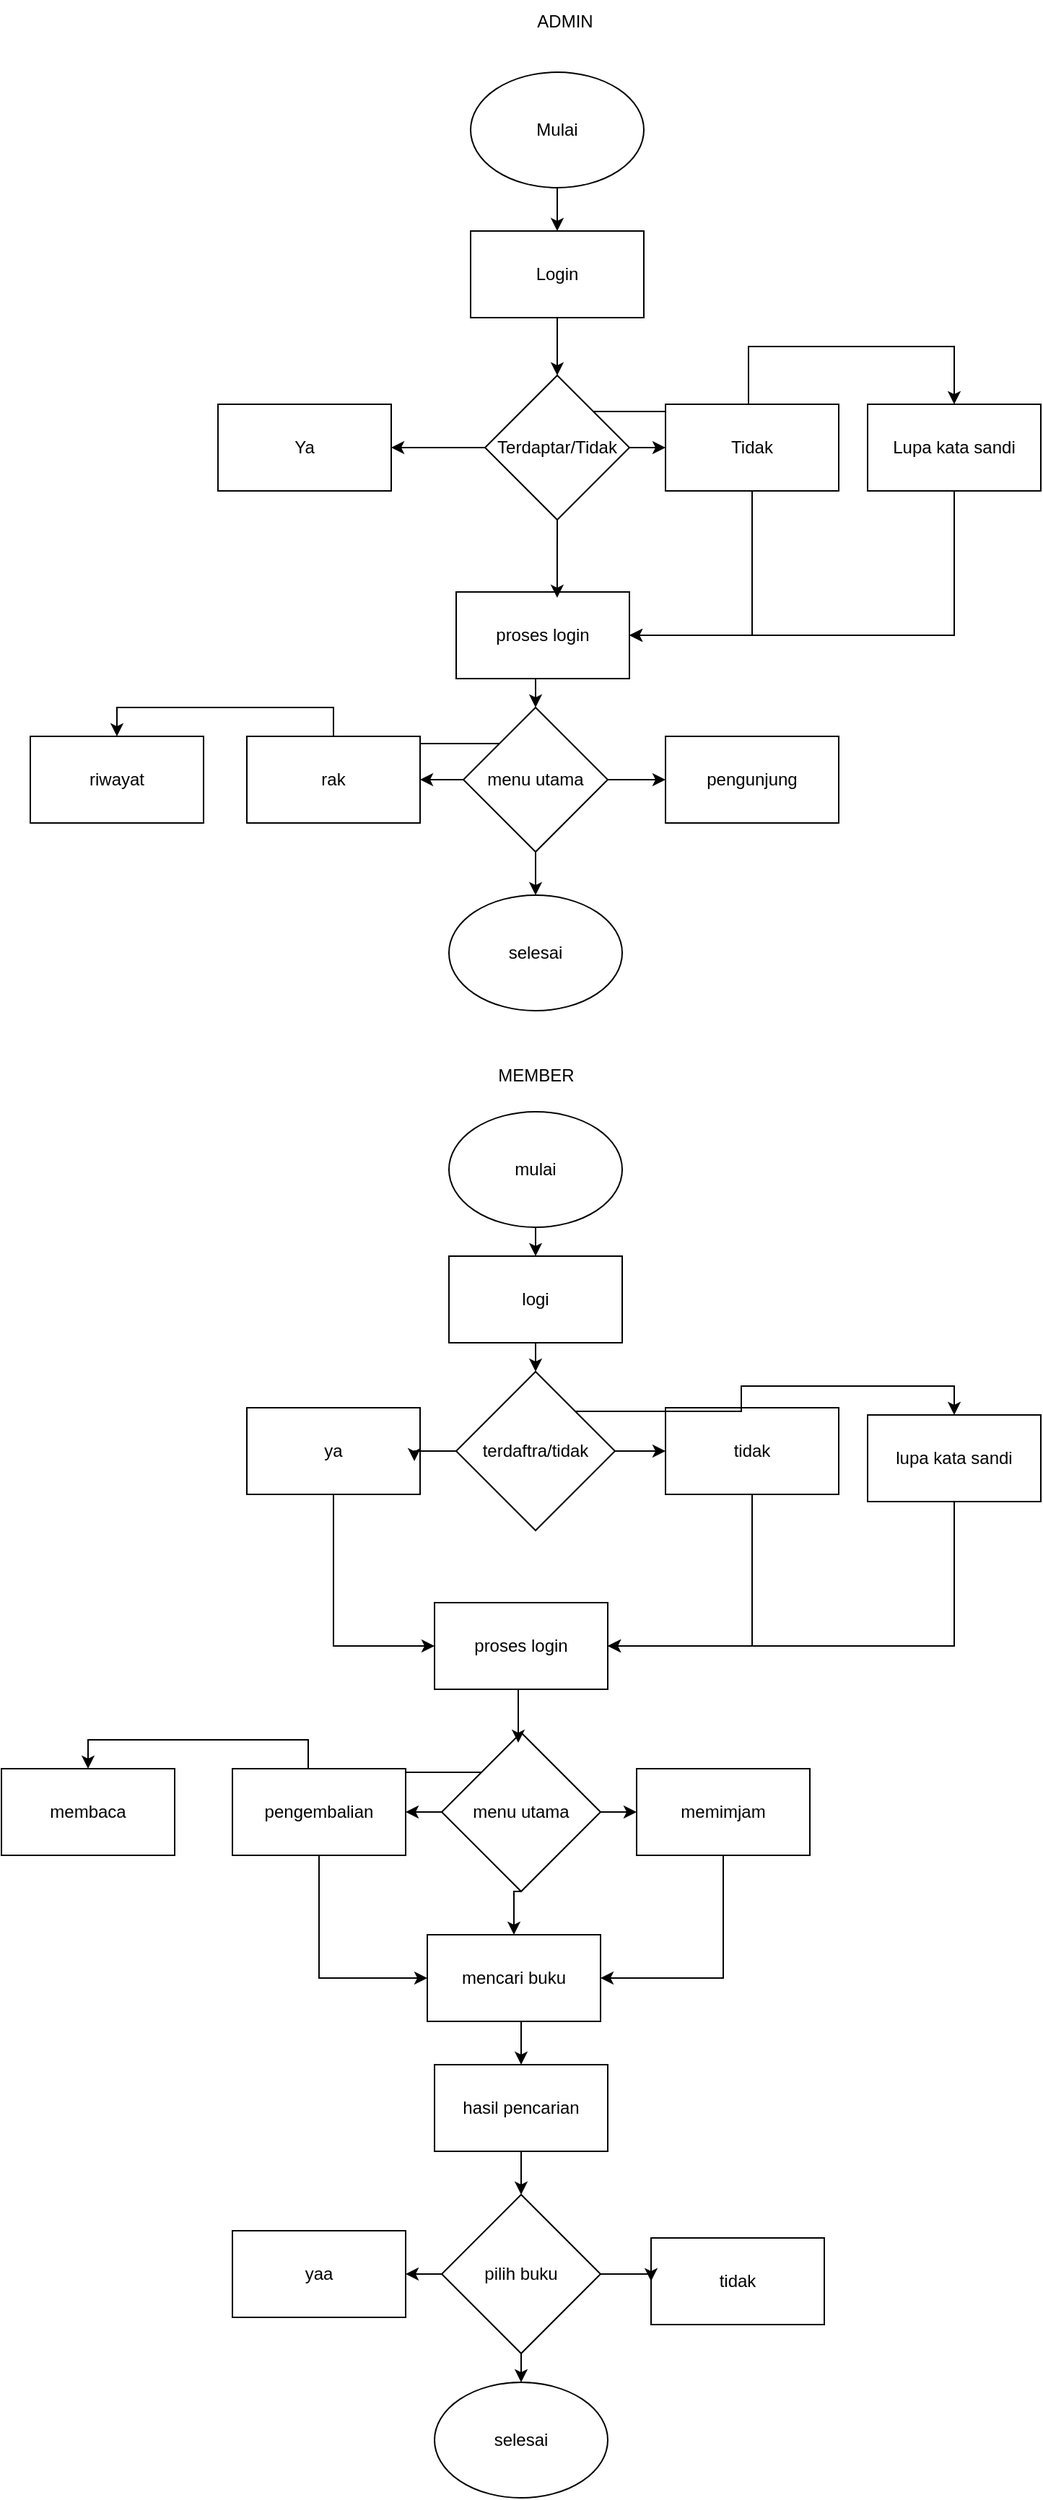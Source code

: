 <mxfile version="24.7.12">
  <diagram id="C5RBs43oDa-KdzZeNtuy" name="Page-1">
    <mxGraphModel dx="1434" dy="772" grid="1" gridSize="10" guides="1" tooltips="1" connect="1" arrows="1" fold="1" page="1" pageScale="1" pageWidth="827" pageHeight="1169" math="0" shadow="0">
      <root>
        <mxCell id="WIyWlLk6GJQsqaUBKTNV-0" />
        <mxCell id="WIyWlLk6GJQsqaUBKTNV-1" parent="WIyWlLk6GJQsqaUBKTNV-0" />
        <mxCell id="oKwuF4_4sGeXrzRO-QN0-12" style="edgeStyle=orthogonalEdgeStyle;rounded=0;orthogonalLoop=1;jettySize=auto;html=1;exitX=0.5;exitY=1;exitDx=0;exitDy=0;entryX=0.5;entryY=0;entryDx=0;entryDy=0;" edge="1" parent="WIyWlLk6GJQsqaUBKTNV-1" source="oKwuF4_4sGeXrzRO-QN0-0" target="oKwuF4_4sGeXrzRO-QN0-2">
          <mxGeometry relative="1" as="geometry" />
        </mxCell>
        <mxCell id="oKwuF4_4sGeXrzRO-QN0-0" value="Mulai" style="ellipse;whiteSpace=wrap;html=1;" vertex="1" parent="WIyWlLk6GJQsqaUBKTNV-1">
          <mxGeometry x="385" y="60" width="120" height="80" as="geometry" />
        </mxCell>
        <mxCell id="oKwuF4_4sGeXrzRO-QN0-1" value="Ya" style="rounded=0;whiteSpace=wrap;html=1;" vertex="1" parent="WIyWlLk6GJQsqaUBKTNV-1">
          <mxGeometry x="210" y="290" width="120" height="60" as="geometry" />
        </mxCell>
        <mxCell id="oKwuF4_4sGeXrzRO-QN0-13" style="edgeStyle=orthogonalEdgeStyle;rounded=0;orthogonalLoop=1;jettySize=auto;html=1;exitX=0.5;exitY=1;exitDx=0;exitDy=0;entryX=0.5;entryY=0;entryDx=0;entryDy=0;" edge="1" parent="WIyWlLk6GJQsqaUBKTNV-1" source="oKwuF4_4sGeXrzRO-QN0-2" target="oKwuF4_4sGeXrzRO-QN0-3">
          <mxGeometry relative="1" as="geometry" />
        </mxCell>
        <mxCell id="oKwuF4_4sGeXrzRO-QN0-2" value="Login" style="rounded=0;whiteSpace=wrap;html=1;" vertex="1" parent="WIyWlLk6GJQsqaUBKTNV-1">
          <mxGeometry x="385" y="170" width="120" height="60" as="geometry" />
        </mxCell>
        <mxCell id="oKwuF4_4sGeXrzRO-QN0-14" style="edgeStyle=orthogonalEdgeStyle;rounded=0;orthogonalLoop=1;jettySize=auto;html=1;exitX=1;exitY=0.5;exitDx=0;exitDy=0;entryX=0;entryY=0.5;entryDx=0;entryDy=0;" edge="1" parent="WIyWlLk6GJQsqaUBKTNV-1" source="oKwuF4_4sGeXrzRO-QN0-3" target="oKwuF4_4sGeXrzRO-QN0-4">
          <mxGeometry relative="1" as="geometry" />
        </mxCell>
        <mxCell id="oKwuF4_4sGeXrzRO-QN0-15" style="edgeStyle=orthogonalEdgeStyle;rounded=0;orthogonalLoop=1;jettySize=auto;html=1;exitX=0;exitY=0.5;exitDx=0;exitDy=0;entryX=1;entryY=0.5;entryDx=0;entryDy=0;" edge="1" parent="WIyWlLk6GJQsqaUBKTNV-1" source="oKwuF4_4sGeXrzRO-QN0-3" target="oKwuF4_4sGeXrzRO-QN0-1">
          <mxGeometry relative="1" as="geometry" />
        </mxCell>
        <mxCell id="oKwuF4_4sGeXrzRO-QN0-38" style="edgeStyle=orthogonalEdgeStyle;rounded=0;orthogonalLoop=1;jettySize=auto;html=1;exitX=1;exitY=0;exitDx=0;exitDy=0;entryX=0.5;entryY=0;entryDx=0;entryDy=0;" edge="1" parent="WIyWlLk6GJQsqaUBKTNV-1" source="oKwuF4_4sGeXrzRO-QN0-3" target="oKwuF4_4sGeXrzRO-QN0-6">
          <mxGeometry relative="1" as="geometry" />
        </mxCell>
        <mxCell id="oKwuF4_4sGeXrzRO-QN0-3" value="Terdaptar/Tidak" style="rhombus;whiteSpace=wrap;html=1;" vertex="1" parent="WIyWlLk6GJQsqaUBKTNV-1">
          <mxGeometry x="395" y="270" width="100" height="100" as="geometry" />
        </mxCell>
        <mxCell id="oKwuF4_4sGeXrzRO-QN0-39" style="edgeStyle=orthogonalEdgeStyle;rounded=0;orthogonalLoop=1;jettySize=auto;html=1;exitX=0.5;exitY=1;exitDx=0;exitDy=0;entryX=1;entryY=0.5;entryDx=0;entryDy=0;" edge="1" parent="WIyWlLk6GJQsqaUBKTNV-1" source="oKwuF4_4sGeXrzRO-QN0-4" target="oKwuF4_4sGeXrzRO-QN0-5">
          <mxGeometry relative="1" as="geometry" />
        </mxCell>
        <mxCell id="oKwuF4_4sGeXrzRO-QN0-4" value="Tidak" style="rounded=0;whiteSpace=wrap;html=1;" vertex="1" parent="WIyWlLk6GJQsqaUBKTNV-1">
          <mxGeometry x="520" y="290" width="120" height="60" as="geometry" />
        </mxCell>
        <mxCell id="oKwuF4_4sGeXrzRO-QN0-18" style="edgeStyle=orthogonalEdgeStyle;rounded=0;orthogonalLoop=1;jettySize=auto;html=1;exitX=0.5;exitY=1;exitDx=0;exitDy=0;entryX=0.5;entryY=0;entryDx=0;entryDy=0;" edge="1" parent="WIyWlLk6GJQsqaUBKTNV-1" source="oKwuF4_4sGeXrzRO-QN0-5" target="oKwuF4_4sGeXrzRO-QN0-8">
          <mxGeometry relative="1" as="geometry" />
        </mxCell>
        <mxCell id="oKwuF4_4sGeXrzRO-QN0-5" value="proses login" style="rounded=0;whiteSpace=wrap;html=1;" vertex="1" parent="WIyWlLk6GJQsqaUBKTNV-1">
          <mxGeometry x="375" y="420" width="120" height="60" as="geometry" />
        </mxCell>
        <mxCell id="oKwuF4_4sGeXrzRO-QN0-40" style="edgeStyle=orthogonalEdgeStyle;rounded=0;orthogonalLoop=1;jettySize=auto;html=1;exitX=0.5;exitY=1;exitDx=0;exitDy=0;entryX=1;entryY=0.5;entryDx=0;entryDy=0;" edge="1" parent="WIyWlLk6GJQsqaUBKTNV-1" source="oKwuF4_4sGeXrzRO-QN0-6" target="oKwuF4_4sGeXrzRO-QN0-5">
          <mxGeometry relative="1" as="geometry" />
        </mxCell>
        <mxCell id="oKwuF4_4sGeXrzRO-QN0-6" value="Lupa kata sandi" style="rounded=0;whiteSpace=wrap;html=1;" vertex="1" parent="WIyWlLk6GJQsqaUBKTNV-1">
          <mxGeometry x="660" y="290" width="120" height="60" as="geometry" />
        </mxCell>
        <mxCell id="oKwuF4_4sGeXrzRO-QN0-7" value="riwayat" style="rounded=0;whiteSpace=wrap;html=1;" vertex="1" parent="WIyWlLk6GJQsqaUBKTNV-1">
          <mxGeometry x="80" y="520" width="120" height="60" as="geometry" />
        </mxCell>
        <mxCell id="oKwuF4_4sGeXrzRO-QN0-19" style="edgeStyle=orthogonalEdgeStyle;rounded=0;orthogonalLoop=1;jettySize=auto;html=1;exitX=1;exitY=0.5;exitDx=0;exitDy=0;" edge="1" parent="WIyWlLk6GJQsqaUBKTNV-1" source="oKwuF4_4sGeXrzRO-QN0-8" target="oKwuF4_4sGeXrzRO-QN0-9">
          <mxGeometry relative="1" as="geometry" />
        </mxCell>
        <mxCell id="oKwuF4_4sGeXrzRO-QN0-20" style="edgeStyle=orthogonalEdgeStyle;rounded=0;orthogonalLoop=1;jettySize=auto;html=1;exitX=0;exitY=0.5;exitDx=0;exitDy=0;" edge="1" parent="WIyWlLk6GJQsqaUBKTNV-1" source="oKwuF4_4sGeXrzRO-QN0-8" target="oKwuF4_4sGeXrzRO-QN0-10">
          <mxGeometry relative="1" as="geometry" />
        </mxCell>
        <mxCell id="oKwuF4_4sGeXrzRO-QN0-21" style="edgeStyle=orthogonalEdgeStyle;rounded=0;orthogonalLoop=1;jettySize=auto;html=1;exitX=0.5;exitY=1;exitDx=0;exitDy=0;entryX=0.5;entryY=0;entryDx=0;entryDy=0;" edge="1" parent="WIyWlLk6GJQsqaUBKTNV-1" source="oKwuF4_4sGeXrzRO-QN0-8" target="oKwuF4_4sGeXrzRO-QN0-11">
          <mxGeometry relative="1" as="geometry" />
        </mxCell>
        <mxCell id="oKwuF4_4sGeXrzRO-QN0-22" style="edgeStyle=orthogonalEdgeStyle;rounded=0;orthogonalLoop=1;jettySize=auto;html=1;exitX=0;exitY=0;exitDx=0;exitDy=0;entryX=0.5;entryY=0;entryDx=0;entryDy=0;" edge="1" parent="WIyWlLk6GJQsqaUBKTNV-1" source="oKwuF4_4sGeXrzRO-QN0-8" target="oKwuF4_4sGeXrzRO-QN0-7">
          <mxGeometry relative="1" as="geometry" />
        </mxCell>
        <mxCell id="oKwuF4_4sGeXrzRO-QN0-8" value="menu utama" style="rhombus;whiteSpace=wrap;html=1;" vertex="1" parent="WIyWlLk6GJQsqaUBKTNV-1">
          <mxGeometry x="380" y="500" width="100" height="100" as="geometry" />
        </mxCell>
        <mxCell id="oKwuF4_4sGeXrzRO-QN0-9" value="pengunjung" style="rounded=0;whiteSpace=wrap;html=1;" vertex="1" parent="WIyWlLk6GJQsqaUBKTNV-1">
          <mxGeometry x="520" y="520" width="120" height="60" as="geometry" />
        </mxCell>
        <mxCell id="oKwuF4_4sGeXrzRO-QN0-10" value="rak" style="rounded=0;whiteSpace=wrap;html=1;" vertex="1" parent="WIyWlLk6GJQsqaUBKTNV-1">
          <mxGeometry x="230" y="520" width="120" height="60" as="geometry" />
        </mxCell>
        <mxCell id="oKwuF4_4sGeXrzRO-QN0-11" value="selesai" style="ellipse;whiteSpace=wrap;html=1;" vertex="1" parent="WIyWlLk6GJQsqaUBKTNV-1">
          <mxGeometry x="370" y="630" width="120" height="80" as="geometry" />
        </mxCell>
        <mxCell id="oKwuF4_4sGeXrzRO-QN0-16" style="edgeStyle=orthogonalEdgeStyle;rounded=0;orthogonalLoop=1;jettySize=auto;html=1;exitX=0.5;exitY=1;exitDx=0;exitDy=0;entryX=0.583;entryY=0.067;entryDx=0;entryDy=0;entryPerimeter=0;" edge="1" parent="WIyWlLk6GJQsqaUBKTNV-1" source="oKwuF4_4sGeXrzRO-QN0-3" target="oKwuF4_4sGeXrzRO-QN0-5">
          <mxGeometry relative="1" as="geometry" />
        </mxCell>
        <mxCell id="oKwuF4_4sGeXrzRO-QN0-43" style="edgeStyle=orthogonalEdgeStyle;rounded=0;orthogonalLoop=1;jettySize=auto;html=1;exitX=0.5;exitY=1;exitDx=0;exitDy=0;entryX=0.5;entryY=0;entryDx=0;entryDy=0;" edge="1" parent="WIyWlLk6GJQsqaUBKTNV-1" source="oKwuF4_4sGeXrzRO-QN0-23" target="oKwuF4_4sGeXrzRO-QN0-25">
          <mxGeometry relative="1" as="geometry" />
        </mxCell>
        <mxCell id="oKwuF4_4sGeXrzRO-QN0-23" value="mulai" style="ellipse;whiteSpace=wrap;html=1;" vertex="1" parent="WIyWlLk6GJQsqaUBKTNV-1">
          <mxGeometry x="370" y="780" width="120" height="80" as="geometry" />
        </mxCell>
        <mxCell id="oKwuF4_4sGeXrzRO-QN0-41" style="edgeStyle=orthogonalEdgeStyle;rounded=0;orthogonalLoop=1;jettySize=auto;html=1;exitX=0.5;exitY=1;exitDx=0;exitDy=0;entryX=1;entryY=0.5;entryDx=0;entryDy=0;" edge="1" parent="WIyWlLk6GJQsqaUBKTNV-1" source="oKwuF4_4sGeXrzRO-QN0-24" target="oKwuF4_4sGeXrzRO-QN0-31">
          <mxGeometry relative="1" as="geometry" />
        </mxCell>
        <mxCell id="oKwuF4_4sGeXrzRO-QN0-24" value="tidak" style="rounded=0;whiteSpace=wrap;html=1;" vertex="1" parent="WIyWlLk6GJQsqaUBKTNV-1">
          <mxGeometry x="520" y="985" width="120" height="60" as="geometry" />
        </mxCell>
        <mxCell id="oKwuF4_4sGeXrzRO-QN0-44" style="edgeStyle=orthogonalEdgeStyle;rounded=0;orthogonalLoop=1;jettySize=auto;html=1;exitX=0.5;exitY=1;exitDx=0;exitDy=0;entryX=0.5;entryY=0;entryDx=0;entryDy=0;" edge="1" parent="WIyWlLk6GJQsqaUBKTNV-1" source="oKwuF4_4sGeXrzRO-QN0-25" target="oKwuF4_4sGeXrzRO-QN0-28">
          <mxGeometry relative="1" as="geometry" />
        </mxCell>
        <mxCell id="oKwuF4_4sGeXrzRO-QN0-25" value="logi" style="rounded=0;whiteSpace=wrap;html=1;" vertex="1" parent="WIyWlLk6GJQsqaUBKTNV-1">
          <mxGeometry x="370" y="880" width="120" height="60" as="geometry" />
        </mxCell>
        <mxCell id="oKwuF4_4sGeXrzRO-QN0-42" style="edgeStyle=orthogonalEdgeStyle;rounded=0;orthogonalLoop=1;jettySize=auto;html=1;exitX=0.5;exitY=1;exitDx=0;exitDy=0;entryX=1;entryY=0.5;entryDx=0;entryDy=0;" edge="1" parent="WIyWlLk6GJQsqaUBKTNV-1" source="oKwuF4_4sGeXrzRO-QN0-26" target="oKwuF4_4sGeXrzRO-QN0-31">
          <mxGeometry relative="1" as="geometry" />
        </mxCell>
        <mxCell id="oKwuF4_4sGeXrzRO-QN0-26" value="lupa kata sandi" style="rounded=0;whiteSpace=wrap;html=1;" vertex="1" parent="WIyWlLk6GJQsqaUBKTNV-1">
          <mxGeometry x="660" y="990" width="120" height="60" as="geometry" />
        </mxCell>
        <mxCell id="oKwuF4_4sGeXrzRO-QN0-45" style="edgeStyle=orthogonalEdgeStyle;rounded=0;orthogonalLoop=1;jettySize=auto;html=1;exitX=0.5;exitY=1;exitDx=0;exitDy=0;entryX=0;entryY=0.5;entryDx=0;entryDy=0;" edge="1" parent="WIyWlLk6GJQsqaUBKTNV-1" source="oKwuF4_4sGeXrzRO-QN0-27" target="oKwuF4_4sGeXrzRO-QN0-31">
          <mxGeometry relative="1" as="geometry" />
        </mxCell>
        <mxCell id="oKwuF4_4sGeXrzRO-QN0-27" value="ya" style="rounded=0;whiteSpace=wrap;html=1;" vertex="1" parent="WIyWlLk6GJQsqaUBKTNV-1">
          <mxGeometry x="230" y="985" width="120" height="60" as="geometry" />
        </mxCell>
        <mxCell id="oKwuF4_4sGeXrzRO-QN0-35" style="edgeStyle=orthogonalEdgeStyle;rounded=0;orthogonalLoop=1;jettySize=auto;html=1;exitX=1;exitY=0.5;exitDx=0;exitDy=0;" edge="1" parent="WIyWlLk6GJQsqaUBKTNV-1" source="oKwuF4_4sGeXrzRO-QN0-28" target="oKwuF4_4sGeXrzRO-QN0-24">
          <mxGeometry relative="1" as="geometry" />
        </mxCell>
        <mxCell id="oKwuF4_4sGeXrzRO-QN0-37" style="edgeStyle=orthogonalEdgeStyle;rounded=0;orthogonalLoop=1;jettySize=auto;html=1;exitX=1;exitY=0;exitDx=0;exitDy=0;entryX=0.5;entryY=0;entryDx=0;entryDy=0;" edge="1" parent="WIyWlLk6GJQsqaUBKTNV-1" source="oKwuF4_4sGeXrzRO-QN0-28" target="oKwuF4_4sGeXrzRO-QN0-26">
          <mxGeometry relative="1" as="geometry" />
        </mxCell>
        <mxCell id="oKwuF4_4sGeXrzRO-QN0-28" value="terdaftra/tidak" style="rhombus;whiteSpace=wrap;html=1;" vertex="1" parent="WIyWlLk6GJQsqaUBKTNV-1">
          <mxGeometry x="375" y="960" width="110" height="110" as="geometry" />
        </mxCell>
        <mxCell id="oKwuF4_4sGeXrzRO-QN0-31" value="proses login" style="rounded=0;whiteSpace=wrap;html=1;" vertex="1" parent="WIyWlLk6GJQsqaUBKTNV-1">
          <mxGeometry x="360" y="1120" width="120" height="60" as="geometry" />
        </mxCell>
        <mxCell id="oKwuF4_4sGeXrzRO-QN0-49" style="edgeStyle=orthogonalEdgeStyle;rounded=0;orthogonalLoop=1;jettySize=auto;html=1;exitX=1;exitY=0.5;exitDx=0;exitDy=0;entryX=0;entryY=0.5;entryDx=0;entryDy=0;" edge="1" parent="WIyWlLk6GJQsqaUBKTNV-1" source="oKwuF4_4sGeXrzRO-QN0-34" target="oKwuF4_4sGeXrzRO-QN0-46">
          <mxGeometry relative="1" as="geometry" />
        </mxCell>
        <mxCell id="oKwuF4_4sGeXrzRO-QN0-50" style="edgeStyle=orthogonalEdgeStyle;rounded=0;orthogonalLoop=1;jettySize=auto;html=1;exitX=0;exitY=0.5;exitDx=0;exitDy=0;" edge="1" parent="WIyWlLk6GJQsqaUBKTNV-1" source="oKwuF4_4sGeXrzRO-QN0-34" target="oKwuF4_4sGeXrzRO-QN0-47">
          <mxGeometry relative="1" as="geometry" />
        </mxCell>
        <mxCell id="oKwuF4_4sGeXrzRO-QN0-51" style="edgeStyle=orthogonalEdgeStyle;rounded=0;orthogonalLoop=1;jettySize=auto;html=1;exitX=0;exitY=0;exitDx=0;exitDy=0;entryX=0.5;entryY=0;entryDx=0;entryDy=0;" edge="1" parent="WIyWlLk6GJQsqaUBKTNV-1" source="oKwuF4_4sGeXrzRO-QN0-34" target="oKwuF4_4sGeXrzRO-QN0-48">
          <mxGeometry relative="1" as="geometry" />
        </mxCell>
        <mxCell id="oKwuF4_4sGeXrzRO-QN0-59" style="edgeStyle=orthogonalEdgeStyle;rounded=0;orthogonalLoop=1;jettySize=auto;html=1;exitX=0.5;exitY=1;exitDx=0;exitDy=0;entryX=0.5;entryY=0;entryDx=0;entryDy=0;" edge="1" parent="WIyWlLk6GJQsqaUBKTNV-1" source="oKwuF4_4sGeXrzRO-QN0-34" target="oKwuF4_4sGeXrzRO-QN0-52">
          <mxGeometry relative="1" as="geometry" />
        </mxCell>
        <mxCell id="oKwuF4_4sGeXrzRO-QN0-34" value="menu utama" style="rhombus;whiteSpace=wrap;html=1;" vertex="1" parent="WIyWlLk6GJQsqaUBKTNV-1">
          <mxGeometry x="365" y="1210" width="110" height="110" as="geometry" />
        </mxCell>
        <mxCell id="oKwuF4_4sGeXrzRO-QN0-36" style="edgeStyle=orthogonalEdgeStyle;rounded=0;orthogonalLoop=1;jettySize=auto;html=1;exitX=0;exitY=0.5;exitDx=0;exitDy=0;entryX=0.967;entryY=0.617;entryDx=0;entryDy=0;entryPerimeter=0;" edge="1" parent="WIyWlLk6GJQsqaUBKTNV-1" source="oKwuF4_4sGeXrzRO-QN0-28" target="oKwuF4_4sGeXrzRO-QN0-27">
          <mxGeometry relative="1" as="geometry" />
        </mxCell>
        <mxCell id="oKwuF4_4sGeXrzRO-QN0-58" style="edgeStyle=orthogonalEdgeStyle;rounded=0;orthogonalLoop=1;jettySize=auto;html=1;exitX=0.5;exitY=1;exitDx=0;exitDy=0;entryX=1;entryY=0.5;entryDx=0;entryDy=0;" edge="1" parent="WIyWlLk6GJQsqaUBKTNV-1" source="oKwuF4_4sGeXrzRO-QN0-46" target="oKwuF4_4sGeXrzRO-QN0-52">
          <mxGeometry relative="1" as="geometry" />
        </mxCell>
        <mxCell id="oKwuF4_4sGeXrzRO-QN0-46" value="memimjam" style="rounded=0;whiteSpace=wrap;html=1;" vertex="1" parent="WIyWlLk6GJQsqaUBKTNV-1">
          <mxGeometry x="500" y="1235" width="120" height="60" as="geometry" />
        </mxCell>
        <mxCell id="oKwuF4_4sGeXrzRO-QN0-57" style="edgeStyle=orthogonalEdgeStyle;rounded=0;orthogonalLoop=1;jettySize=auto;html=1;exitX=0.5;exitY=1;exitDx=0;exitDy=0;entryX=0;entryY=0.5;entryDx=0;entryDy=0;" edge="1" parent="WIyWlLk6GJQsqaUBKTNV-1" source="oKwuF4_4sGeXrzRO-QN0-47" target="oKwuF4_4sGeXrzRO-QN0-52">
          <mxGeometry relative="1" as="geometry" />
        </mxCell>
        <mxCell id="oKwuF4_4sGeXrzRO-QN0-47" value="pengembalian" style="rounded=0;whiteSpace=wrap;html=1;" vertex="1" parent="WIyWlLk6GJQsqaUBKTNV-1">
          <mxGeometry x="220" y="1235" width="120" height="60" as="geometry" />
        </mxCell>
        <mxCell id="oKwuF4_4sGeXrzRO-QN0-48" value="membaca" style="rounded=0;whiteSpace=wrap;html=1;" vertex="1" parent="WIyWlLk6GJQsqaUBKTNV-1">
          <mxGeometry x="60" y="1235" width="120" height="60" as="geometry" />
        </mxCell>
        <mxCell id="oKwuF4_4sGeXrzRO-QN0-61" style="edgeStyle=orthogonalEdgeStyle;rounded=0;orthogonalLoop=1;jettySize=auto;html=1;exitX=0.5;exitY=1;exitDx=0;exitDy=0;entryX=0.5;entryY=0;entryDx=0;entryDy=0;" edge="1" parent="WIyWlLk6GJQsqaUBKTNV-1" source="oKwuF4_4sGeXrzRO-QN0-52" target="oKwuF4_4sGeXrzRO-QN0-54">
          <mxGeometry relative="1" as="geometry" />
        </mxCell>
        <mxCell id="oKwuF4_4sGeXrzRO-QN0-52" value="mencari buku" style="rounded=0;whiteSpace=wrap;html=1;" vertex="1" parent="WIyWlLk6GJQsqaUBKTNV-1">
          <mxGeometry x="355" y="1350" width="120" height="60" as="geometry" />
        </mxCell>
        <mxCell id="oKwuF4_4sGeXrzRO-QN0-64" style="edgeStyle=orthogonalEdgeStyle;rounded=0;orthogonalLoop=1;jettySize=auto;html=1;exitX=0.5;exitY=1;exitDx=0;exitDy=0;entryX=0.5;entryY=0;entryDx=0;entryDy=0;" edge="1" parent="WIyWlLk6GJQsqaUBKTNV-1" source="oKwuF4_4sGeXrzRO-QN0-54" target="oKwuF4_4sGeXrzRO-QN0-62">
          <mxGeometry relative="1" as="geometry" />
        </mxCell>
        <mxCell id="oKwuF4_4sGeXrzRO-QN0-54" value="hasil pencarian" style="rounded=0;whiteSpace=wrap;html=1;" vertex="1" parent="WIyWlLk6GJQsqaUBKTNV-1">
          <mxGeometry x="360" y="1440" width="120" height="60" as="geometry" />
        </mxCell>
        <mxCell id="oKwuF4_4sGeXrzRO-QN0-55" value="selesai" style="ellipse;whiteSpace=wrap;html=1;" vertex="1" parent="WIyWlLk6GJQsqaUBKTNV-1">
          <mxGeometry x="360" y="1660" width="120" height="80" as="geometry" />
        </mxCell>
        <mxCell id="oKwuF4_4sGeXrzRO-QN0-56" value="tidak" style="rounded=0;whiteSpace=wrap;html=1;" vertex="1" parent="WIyWlLk6GJQsqaUBKTNV-1">
          <mxGeometry x="510" y="1560" width="120" height="60" as="geometry" />
        </mxCell>
        <mxCell id="oKwuF4_4sGeXrzRO-QN0-60" style="edgeStyle=orthogonalEdgeStyle;rounded=0;orthogonalLoop=1;jettySize=auto;html=1;exitX=0.5;exitY=1;exitDx=0;exitDy=0;entryX=0.482;entryY=0.064;entryDx=0;entryDy=0;entryPerimeter=0;" edge="1" parent="WIyWlLk6GJQsqaUBKTNV-1" source="oKwuF4_4sGeXrzRO-QN0-31" target="oKwuF4_4sGeXrzRO-QN0-34">
          <mxGeometry relative="1" as="geometry" />
        </mxCell>
        <mxCell id="oKwuF4_4sGeXrzRO-QN0-65" style="edgeStyle=orthogonalEdgeStyle;rounded=0;orthogonalLoop=1;jettySize=auto;html=1;exitX=0;exitY=0.5;exitDx=0;exitDy=0;entryX=1;entryY=0.5;entryDx=0;entryDy=0;" edge="1" parent="WIyWlLk6GJQsqaUBKTNV-1" source="oKwuF4_4sGeXrzRO-QN0-62" target="oKwuF4_4sGeXrzRO-QN0-63">
          <mxGeometry relative="1" as="geometry" />
        </mxCell>
        <mxCell id="oKwuF4_4sGeXrzRO-QN0-66" style="edgeStyle=orthogonalEdgeStyle;rounded=0;orthogonalLoop=1;jettySize=auto;html=1;exitX=1;exitY=0.5;exitDx=0;exitDy=0;entryX=0;entryY=0.5;entryDx=0;entryDy=0;" edge="1" parent="WIyWlLk6GJQsqaUBKTNV-1" source="oKwuF4_4sGeXrzRO-QN0-62" target="oKwuF4_4sGeXrzRO-QN0-56">
          <mxGeometry relative="1" as="geometry" />
        </mxCell>
        <mxCell id="oKwuF4_4sGeXrzRO-QN0-67" style="edgeStyle=orthogonalEdgeStyle;rounded=0;orthogonalLoop=1;jettySize=auto;html=1;exitX=0.5;exitY=1;exitDx=0;exitDy=0;entryX=0.5;entryY=0;entryDx=0;entryDy=0;" edge="1" parent="WIyWlLk6GJQsqaUBKTNV-1" source="oKwuF4_4sGeXrzRO-QN0-62" target="oKwuF4_4sGeXrzRO-QN0-55">
          <mxGeometry relative="1" as="geometry" />
        </mxCell>
        <mxCell id="oKwuF4_4sGeXrzRO-QN0-62" value="pilih buku" style="rhombus;whiteSpace=wrap;html=1;" vertex="1" parent="WIyWlLk6GJQsqaUBKTNV-1">
          <mxGeometry x="365" y="1530" width="110" height="110" as="geometry" />
        </mxCell>
        <mxCell id="oKwuF4_4sGeXrzRO-QN0-63" value="yaa" style="rounded=0;whiteSpace=wrap;html=1;" vertex="1" parent="WIyWlLk6GJQsqaUBKTNV-1">
          <mxGeometry x="220" y="1555" width="120" height="60" as="geometry" />
        </mxCell>
        <mxCell id="oKwuF4_4sGeXrzRO-QN0-68" value="ADMIN" style="text;html=1;align=center;verticalAlign=middle;resizable=0;points=[];autosize=1;strokeColor=none;fillColor=none;" vertex="1" parent="WIyWlLk6GJQsqaUBKTNV-1">
          <mxGeometry x="420" y="10" width="60" height="30" as="geometry" />
        </mxCell>
        <mxCell id="oKwuF4_4sGeXrzRO-QN0-69" value="MEMBER" style="text;html=1;align=center;verticalAlign=middle;resizable=0;points=[];autosize=1;strokeColor=none;fillColor=none;" vertex="1" parent="WIyWlLk6GJQsqaUBKTNV-1">
          <mxGeometry x="390" y="740" width="80" height="30" as="geometry" />
        </mxCell>
      </root>
    </mxGraphModel>
  </diagram>
</mxfile>
